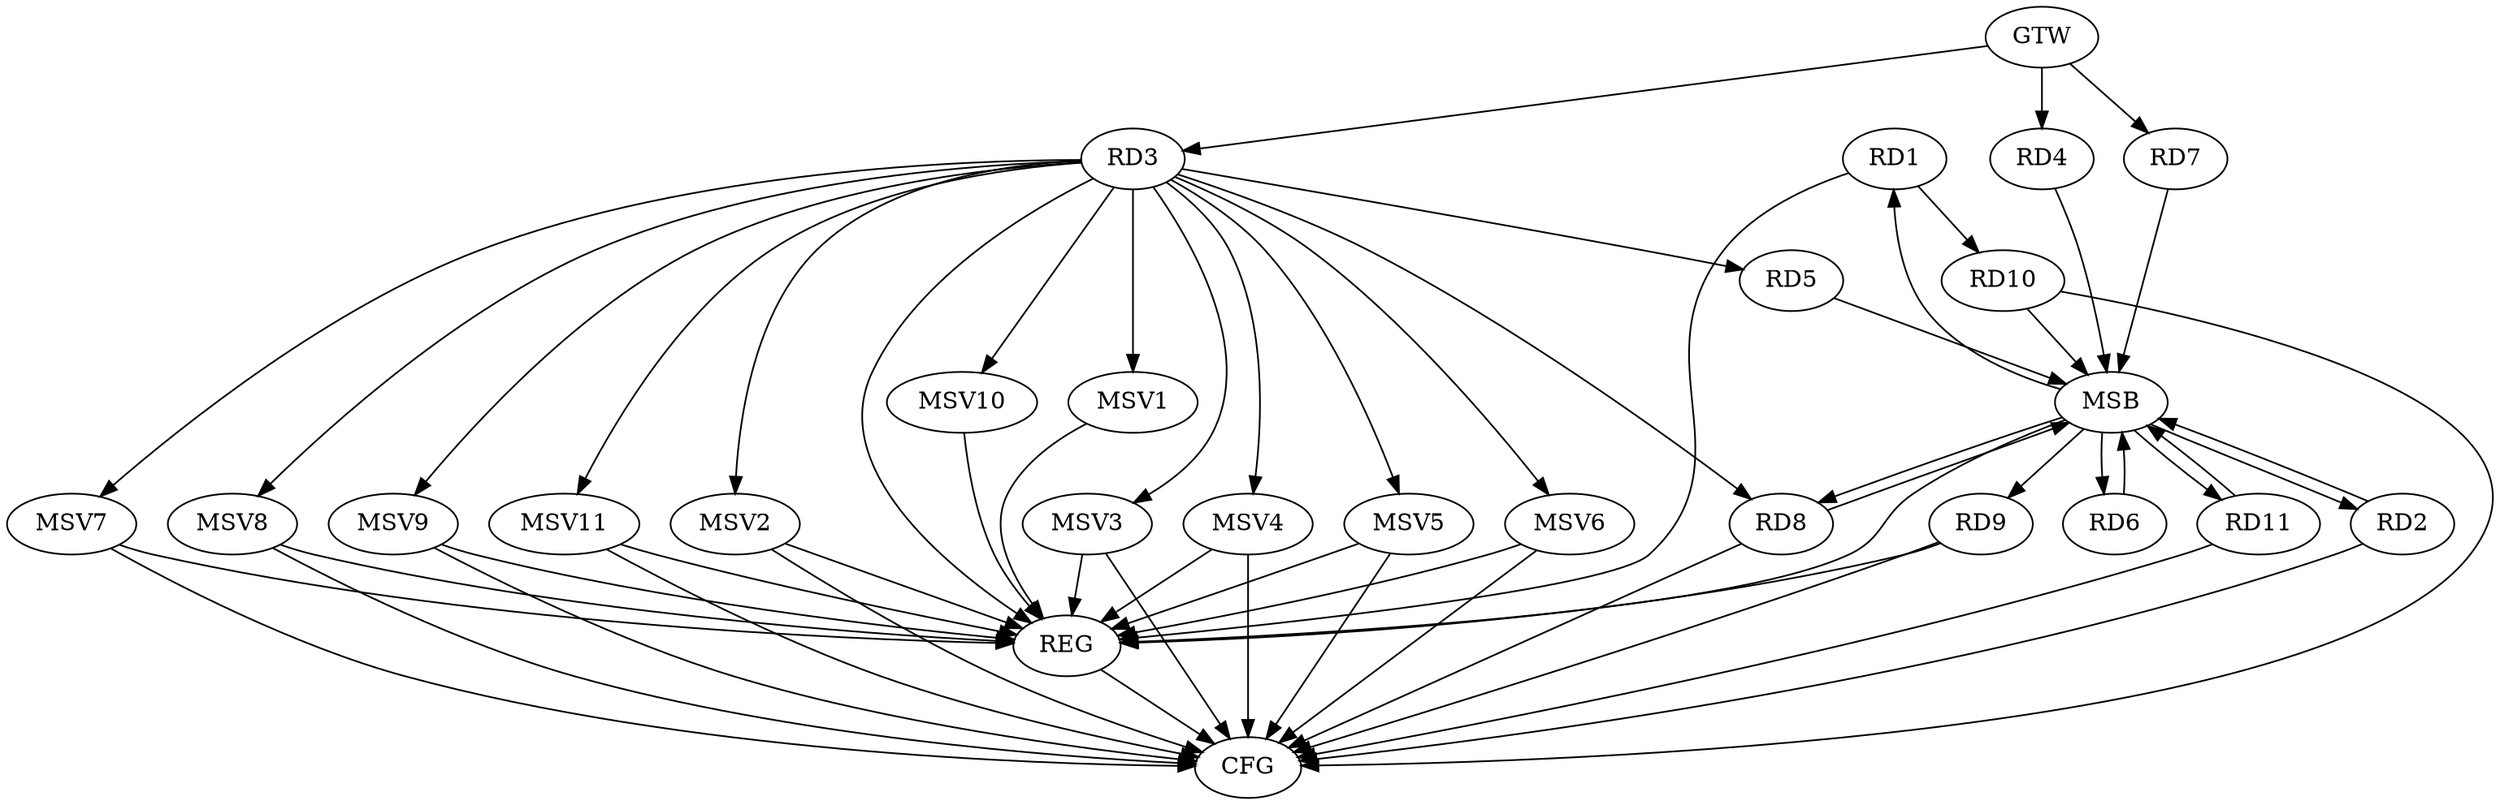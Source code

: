 strict digraph G {
  RD1 [ label="RD1" ];
  RD2 [ label="RD2" ];
  RD3 [ label="RD3" ];
  RD4 [ label="RD4" ];
  RD5 [ label="RD5" ];
  RD6 [ label="RD6" ];
  RD7 [ label="RD7" ];
  RD8 [ label="RD8" ];
  RD9 [ label="RD9" ];
  RD10 [ label="RD10" ];
  RD11 [ label="RD11" ];
  GTW [ label="GTW" ];
  REG [ label="REG" ];
  MSB [ label="MSB" ];
  CFG [ label="CFG" ];
  MSV1 [ label="MSV1" ];
  MSV2 [ label="MSV2" ];
  MSV3 [ label="MSV3" ];
  MSV4 [ label="MSV4" ];
  MSV5 [ label="MSV5" ];
  MSV6 [ label="MSV6" ];
  MSV7 [ label="MSV7" ];
  MSV8 [ label="MSV8" ];
  MSV9 [ label="MSV9" ];
  MSV10 [ label="MSV10" ];
  MSV11 [ label="MSV11" ];
  RD1 -> RD10;
  RD3 -> RD5;
  RD3 -> RD8;
  GTW -> RD3;
  GTW -> RD4;
  GTW -> RD7;
  RD1 -> REG;
  RD3 -> REG;
  RD9 -> REG;
  RD2 -> MSB;
  MSB -> REG;
  RD4 -> MSB;
  RD5 -> MSB;
  MSB -> RD1;
  RD6 -> MSB;
  MSB -> RD9;
  RD7 -> MSB;
  RD8 -> MSB;
  MSB -> RD11;
  RD10 -> MSB;
  MSB -> RD2;
  MSB -> RD6;
  RD11 -> MSB;
  MSB -> RD8;
  RD2 -> CFG;
  RD9 -> CFG;
  RD8 -> CFG;
  RD11 -> CFG;
  RD10 -> CFG;
  REG -> CFG;
  RD3 -> MSV1;
  MSV1 -> REG;
  RD3 -> MSV2;
  MSV2 -> REG;
  MSV2 -> CFG;
  RD3 -> MSV3;
  MSV3 -> REG;
  MSV3 -> CFG;
  RD3 -> MSV4;
  MSV4 -> REG;
  MSV4 -> CFG;
  RD3 -> MSV5;
  RD3 -> MSV6;
  MSV5 -> REG;
  MSV5 -> CFG;
  MSV6 -> REG;
  MSV6 -> CFG;
  RD3 -> MSV7;
  MSV7 -> REG;
  MSV7 -> CFG;
  RD3 -> MSV8;
  MSV8 -> REG;
  MSV8 -> CFG;
  RD3 -> MSV9;
  RD3 -> MSV10;
  RD3 -> MSV11;
  MSV9 -> REG;
  MSV9 -> CFG;
  MSV10 -> REG;
  MSV11 -> REG;
  MSV11 -> CFG;
}
